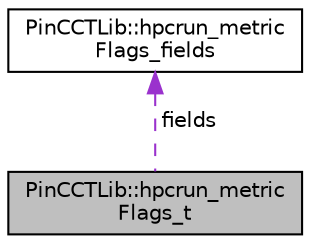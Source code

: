 digraph "PinCCTLib::hpcrun_metricFlags_t"
{
 // INTERACTIVE_SVG=YES
  edge [fontname="Helvetica",fontsize="10",labelfontname="Helvetica",labelfontsize="10"];
  node [fontname="Helvetica",fontsize="10",shape=record];
  Node1 [label="PinCCTLib::hpcrun_metric\lFlags_t",height=0.2,width=0.4,color="black", fillcolor="grey75", style="filled" fontcolor="black"];
  Node2 -> Node1 [dir="back",color="darkorchid3",fontsize="10",style="dashed",label=" fields" ,fontname="Helvetica"];
  Node2 [label="PinCCTLib::hpcrun_metric\lFlags_fields",height=0.2,width=0.4,color="black", fillcolor="white", style="filled",URL="$structPinCCTLib_1_1hpcrun__metricFlags__fields.html"];
}

